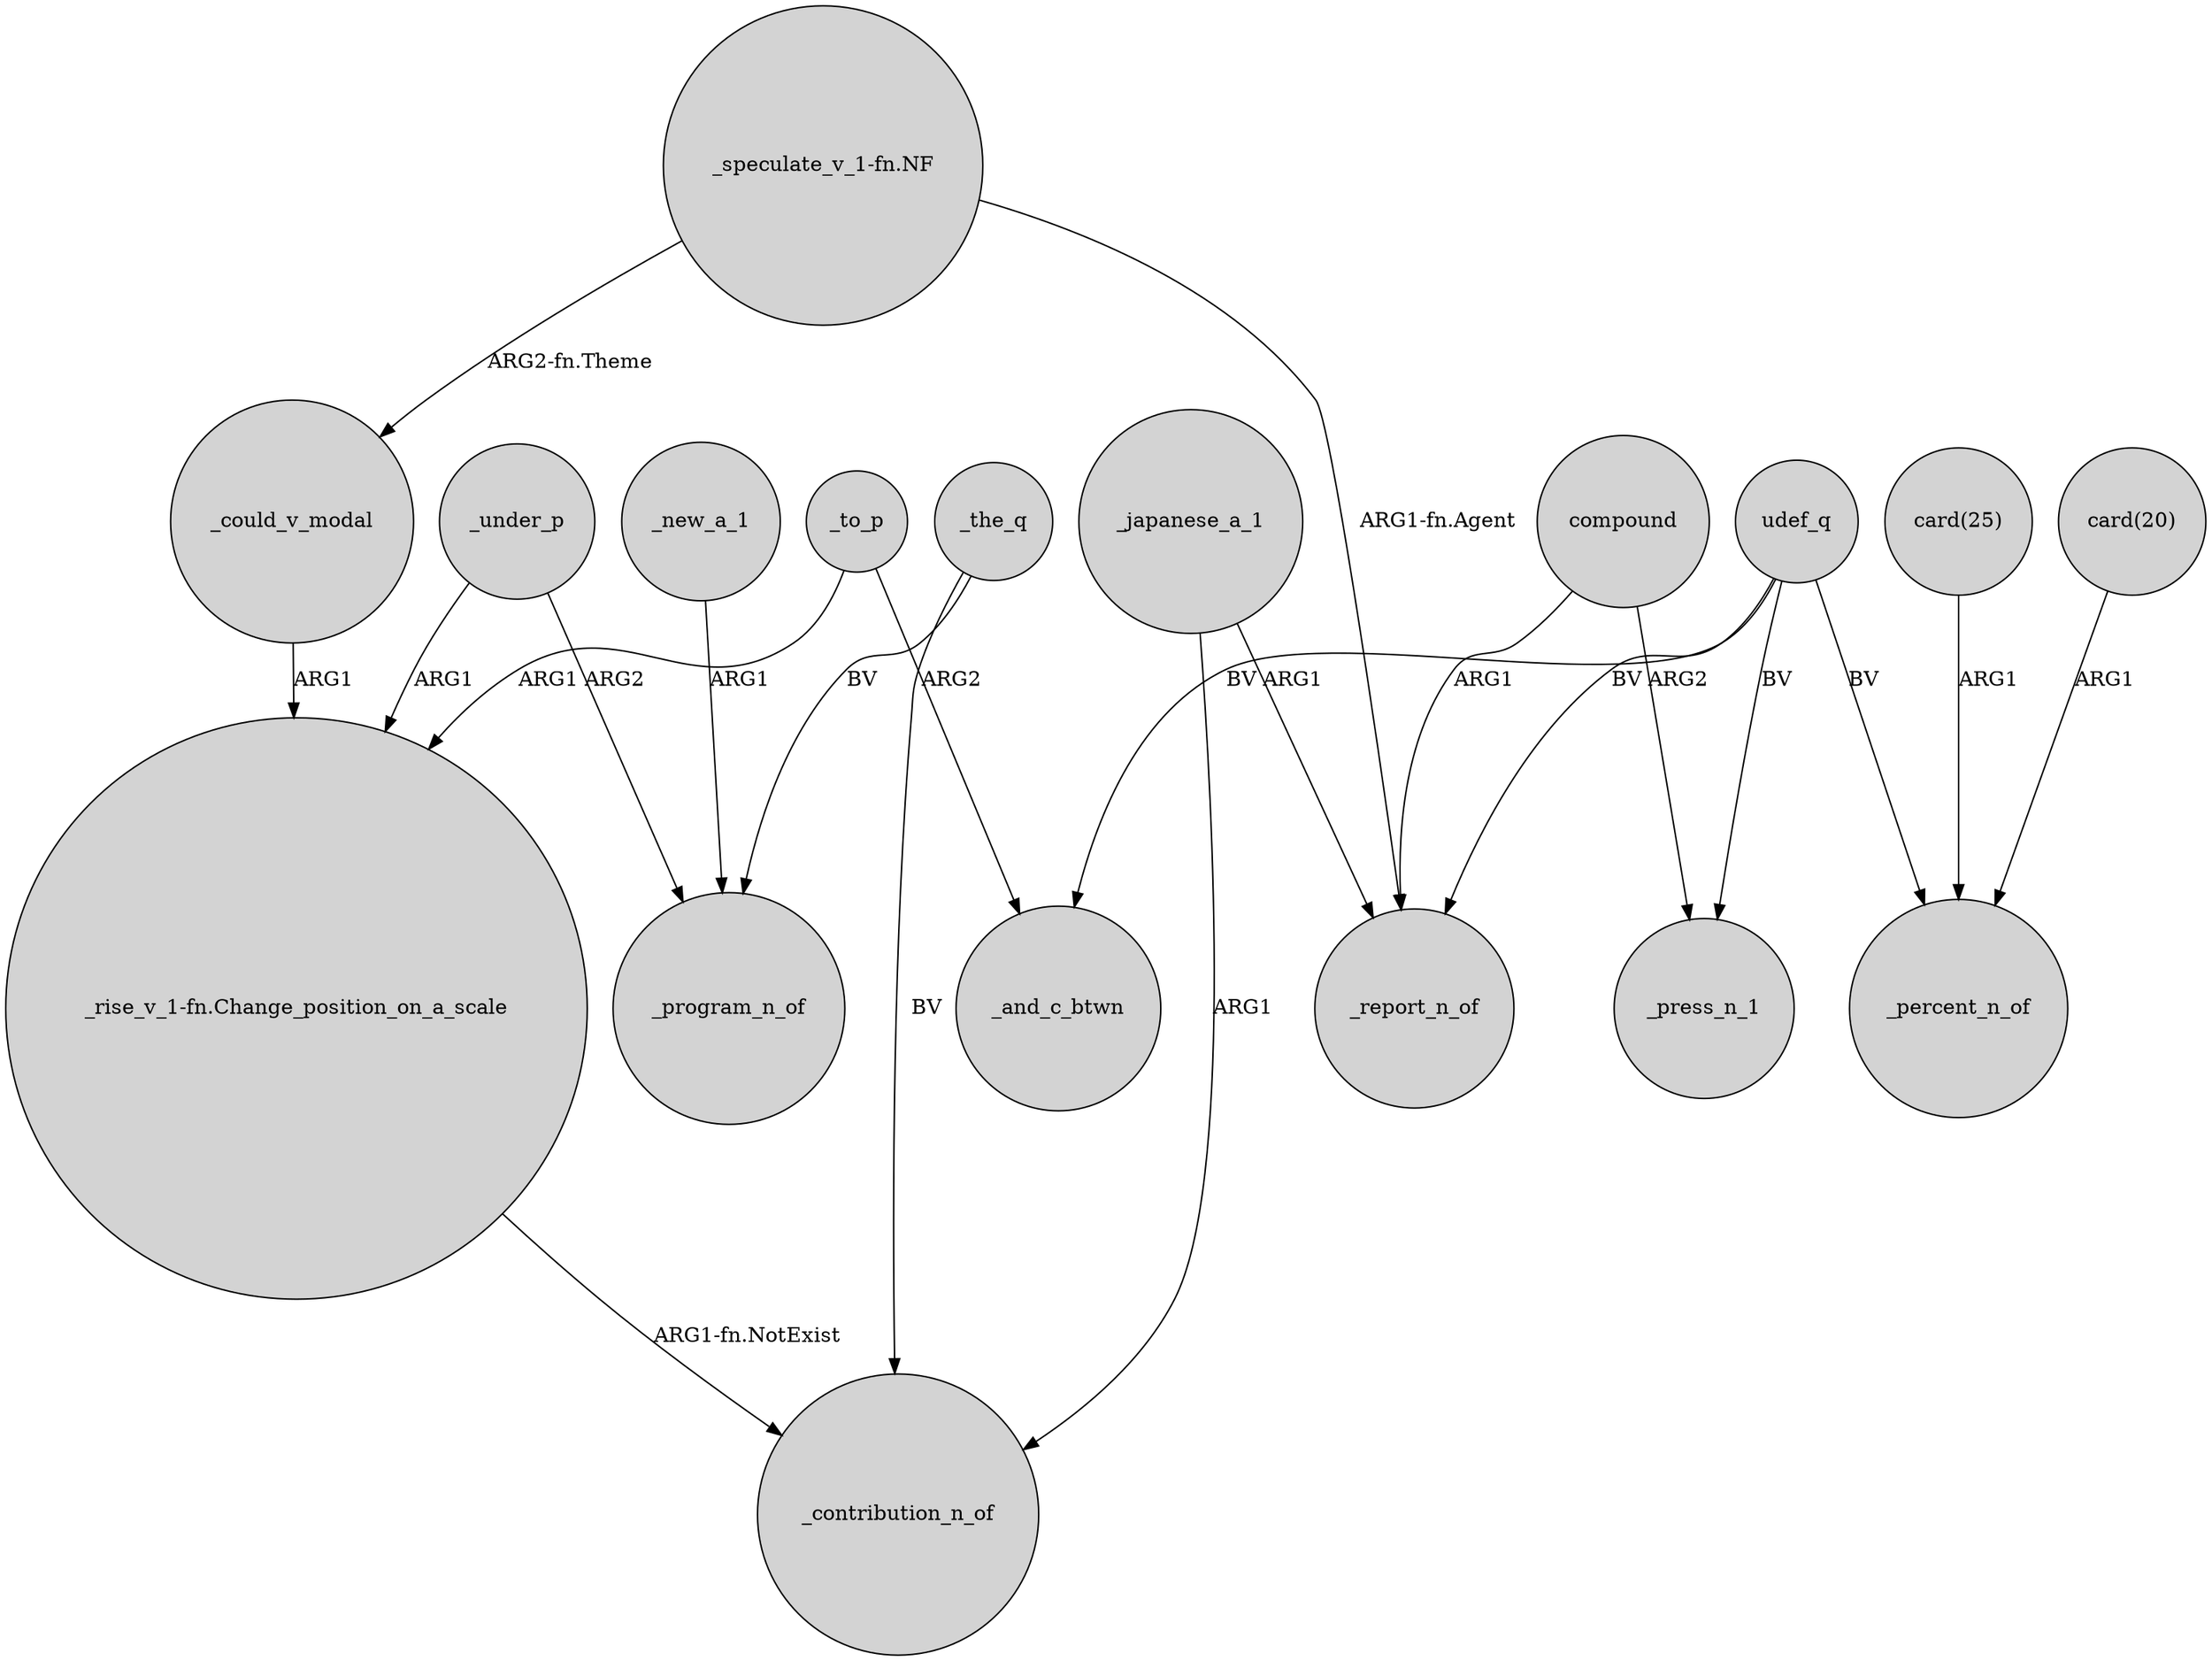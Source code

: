 digraph {
	node [shape=circle style=filled]
	"_rise_v_1-fn.Change_position_on_a_scale" -> _contribution_n_of [label="ARG1-fn.NotExist"]
	compound -> _report_n_of [label=ARG1]
	udef_q -> _press_n_1 [label=BV]
	_the_q -> _contribution_n_of [label=BV]
	"card(25)" -> _percent_n_of [label=ARG1]
	_japanese_a_1 -> _contribution_n_of [label=ARG1]
	udef_q -> _report_n_of [label=BV]
	_japanese_a_1 -> _report_n_of [label=ARG1]
	_could_v_modal -> "_rise_v_1-fn.Change_position_on_a_scale" [label=ARG1]
	_under_p -> _program_n_of [label=ARG2]
	_the_q -> _program_n_of [label=BV]
	_to_p -> _and_c_btwn [label=ARG2]
	"_speculate_v_1-fn.NF" -> _report_n_of [label="ARG1-fn.Agent"]
	"_speculate_v_1-fn.NF" -> _could_v_modal [label="ARG2-fn.Theme"]
	compound -> _press_n_1 [label=ARG2]
	_under_p -> "_rise_v_1-fn.Change_position_on_a_scale" [label=ARG1]
	udef_q -> _percent_n_of [label=BV]
	_new_a_1 -> _program_n_of [label=ARG1]
	udef_q -> _and_c_btwn [label=BV]
	_to_p -> "_rise_v_1-fn.Change_position_on_a_scale" [label=ARG1]
	"card(20)" -> _percent_n_of [label=ARG1]
}

